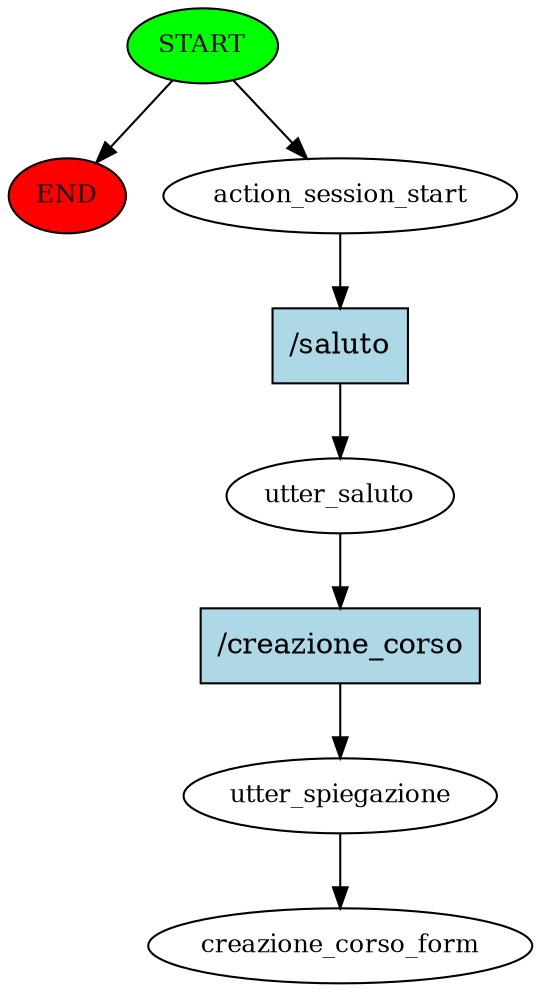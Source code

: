 digraph  {
0 [class="start active", fillcolor=green, fontsize=12, label=START, style=filled];
"-1" [class=end, fillcolor=red, fontsize=12, label=END, style=filled];
1 [class=active, fontsize=12, label=action_session_start];
2 [class=active, fontsize=12, label=utter_saluto];
3 [class=active, fontsize=12, label=utter_spiegazione];
4 [class="dashed active", fontsize=12, label=creazione_corso_form];
5 [class="intent active", fillcolor=lightblue, label="/saluto", shape=rect, style=filled];
6 [class="intent active", fillcolor=lightblue, label="/creazione_corso", shape=rect, style=filled];
0 -> "-1"  [class="", key=NONE, label=""];
0 -> 1  [class=active, key=NONE, label=""];
1 -> 5  [class=active, key=0];
2 -> 6  [class=active, key=0];
3 -> 4  [class=active, key=NONE, label=""];
5 -> 2  [class=active, key=0];
6 -> 3  [class=active, key=0];
}
